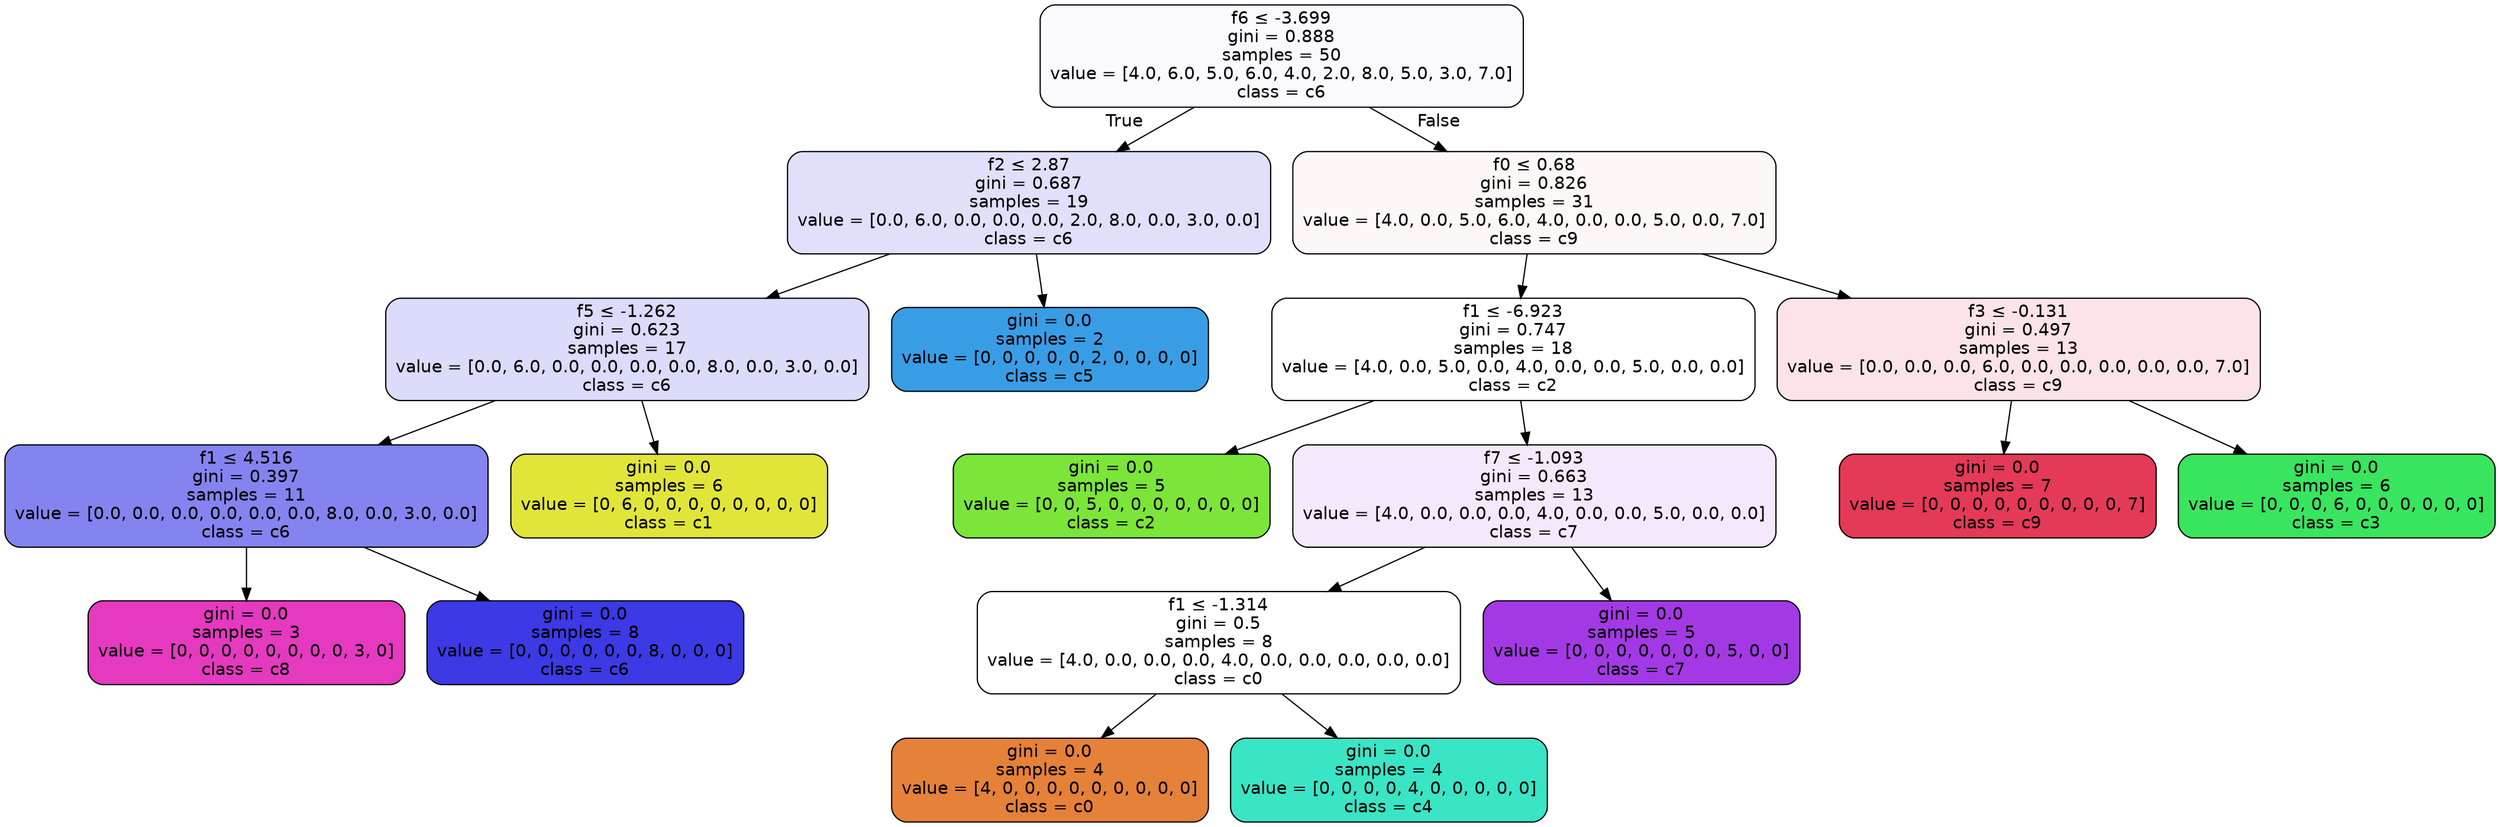 digraph Tree {
node [shape=box, style="filled, rounded", color="black", fontname=helvetica] ;
edge [fontname=helvetica] ;
0 [label=<f6 &le; -3.699<br/>gini = 0.888<br/>samples = 50<br/>value = [4.0, 6.0, 5.0, 6.0, 4.0, 2.0, 8.0, 5.0, 3.0, 7.0]<br/>class = c6>, fillcolor="#3c39e506"] ;
1 [label=<f2 &le; 2.87<br/>gini = 0.687<br/>samples = 19<br/>value = [0.0, 6.0, 0.0, 0.0, 0.0, 2.0, 8.0, 0.0, 3.0, 0.0]<br/>class = c6>, fillcolor="#3c39e527"] ;
0 -> 1 [labeldistance=2.5, labelangle=45, headlabel="True"] ;
2 [label=<f5 &le; -1.262<br/>gini = 0.623<br/>samples = 17<br/>value = [0.0, 6.0, 0.0, 0.0, 0.0, 0.0, 8.0, 0.0, 3.0, 0.0]<br/>class = c6>, fillcolor="#3c39e52e"] ;
1 -> 2 ;
3 [label=<f1 &le; 4.516<br/>gini = 0.397<br/>samples = 11<br/>value = [0.0, 0.0, 0.0, 0.0, 0.0, 0.0, 8.0, 0.0, 3.0, 0.0]<br/>class = c6>, fillcolor="#3c39e59f"] ;
2 -> 3 ;
4 [label=<gini = 0.0<br/>samples = 3<br/>value = [0, 0, 0, 0, 0, 0, 0, 0, 3, 0]<br/>class = c8>, fillcolor="#e539c0ff"] ;
3 -> 4 ;
5 [label=<gini = 0.0<br/>samples = 8<br/>value = [0, 0, 0, 0, 0, 0, 8, 0, 0, 0]<br/>class = c6>, fillcolor="#3c39e5ff"] ;
3 -> 5 ;
6 [label=<gini = 0.0<br/>samples = 6<br/>value = [0, 6, 0, 0, 0, 0, 0, 0, 0, 0]<br/>class = c1>, fillcolor="#e2e539ff"] ;
2 -> 6 ;
7 [label=<gini = 0.0<br/>samples = 2<br/>value = [0, 0, 0, 0, 0, 2, 0, 0, 0, 0]<br/>class = c5>, fillcolor="#399de5ff"] ;
1 -> 7 ;
8 [label=<f0 &le; 0.68<br/>gini = 0.826<br/>samples = 31<br/>value = [4.0, 0.0, 5.0, 6.0, 4.0, 0.0, 0.0, 5.0, 0.0, 7.0]<br/>class = c9>, fillcolor="#e539580a"] ;
0 -> 8 [labeldistance=2.5, labelangle=-45, headlabel="False"] ;
9 [label=<f1 &le; -6.923<br/>gini = 0.747<br/>samples = 18<br/>value = [4.0, 0.0, 5.0, 0.0, 4.0, 0.0, 0.0, 5.0, 0.0, 0.0]<br/>class = c2>, fillcolor="#7be53900"] ;
8 -> 9 ;
10 [label=<gini = 0.0<br/>samples = 5<br/>value = [0, 0, 5, 0, 0, 0, 0, 0, 0, 0]<br/>class = c2>, fillcolor="#7be539ff"] ;
9 -> 10 ;
11 [label=<f7 &le; -1.093<br/>gini = 0.663<br/>samples = 13<br/>value = [4.0, 0.0, 0.0, 0.0, 4.0, 0.0, 0.0, 5.0, 0.0, 0.0]<br/>class = c7>, fillcolor="#a339e51c"] ;
9 -> 11 ;
12 [label=<f1 &le; -1.314<br/>gini = 0.5<br/>samples = 8<br/>value = [4.0, 0.0, 0.0, 0.0, 4.0, 0.0, 0.0, 0.0, 0.0, 0.0]<br/>class = c0>, fillcolor="#e5813900"] ;
11 -> 12 ;
13 [label=<gini = 0.0<br/>samples = 4<br/>value = [4, 0, 0, 0, 0, 0, 0, 0, 0, 0]<br/>class = c0>, fillcolor="#e58139ff"] ;
12 -> 13 ;
14 [label=<gini = 0.0<br/>samples = 4<br/>value = [0, 0, 0, 0, 4, 0, 0, 0, 0, 0]<br/>class = c4>, fillcolor="#39e5c5ff"] ;
12 -> 14 ;
15 [label=<gini = 0.0<br/>samples = 5<br/>value = [0, 0, 0, 0, 0, 0, 0, 5, 0, 0]<br/>class = c7>, fillcolor="#a339e5ff"] ;
11 -> 15 ;
16 [label=<f3 &le; -0.131<br/>gini = 0.497<br/>samples = 13<br/>value = [0.0, 0.0, 0.0, 6.0, 0.0, 0.0, 0.0, 0.0, 0.0, 7.0]<br/>class = c9>, fillcolor="#e5395824"] ;
8 -> 16 ;
17 [label=<gini = 0.0<br/>samples = 7<br/>value = [0, 0, 0, 0, 0, 0, 0, 0, 0, 7]<br/>class = c9>, fillcolor="#e53958ff"] ;
16 -> 17 ;
18 [label=<gini = 0.0<br/>samples = 6<br/>value = [0, 0, 0, 6, 0, 0, 0, 0, 0, 0]<br/>class = c3>, fillcolor="#39e55eff"] ;
16 -> 18 ;
}
